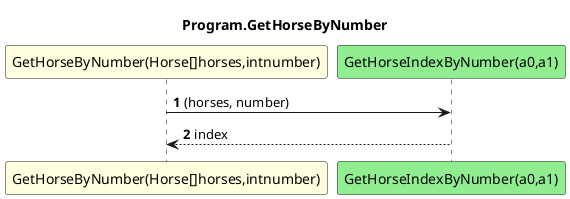 @startuml Program.GetHorseByNumber
title Program.GetHorseByNumber
participant "GetHorseByNumber(Horse[]horses,intnumber)" as GetHorseByNumber_p0_p1 #LightYellow
participant "GetHorseIndexByNumber(a0,a1)" as GetHorseIndexByNumber_a0_a1 #LightGreen
autonumber
GetHorseByNumber_p0_p1 -> GetHorseIndexByNumber_a0_a1 : (horses, number)
GetHorseIndexByNumber_a0_a1 --> GetHorseByNumber_p0_p1 : index
@enduml
